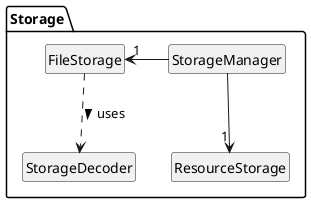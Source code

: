 @startuml
hide empty members
hide circle
skinparam classAttributeIconSize 0

package Storage {
    class StorageManager
    class FileStorage
    class ResourceStorage
    class StorageDecoder
}

StorageManager -left-> "1" FileStorage
StorageManager --> "1" ResourceStorage

FileStorage ..> StorageDecoder: uses >
@enduml